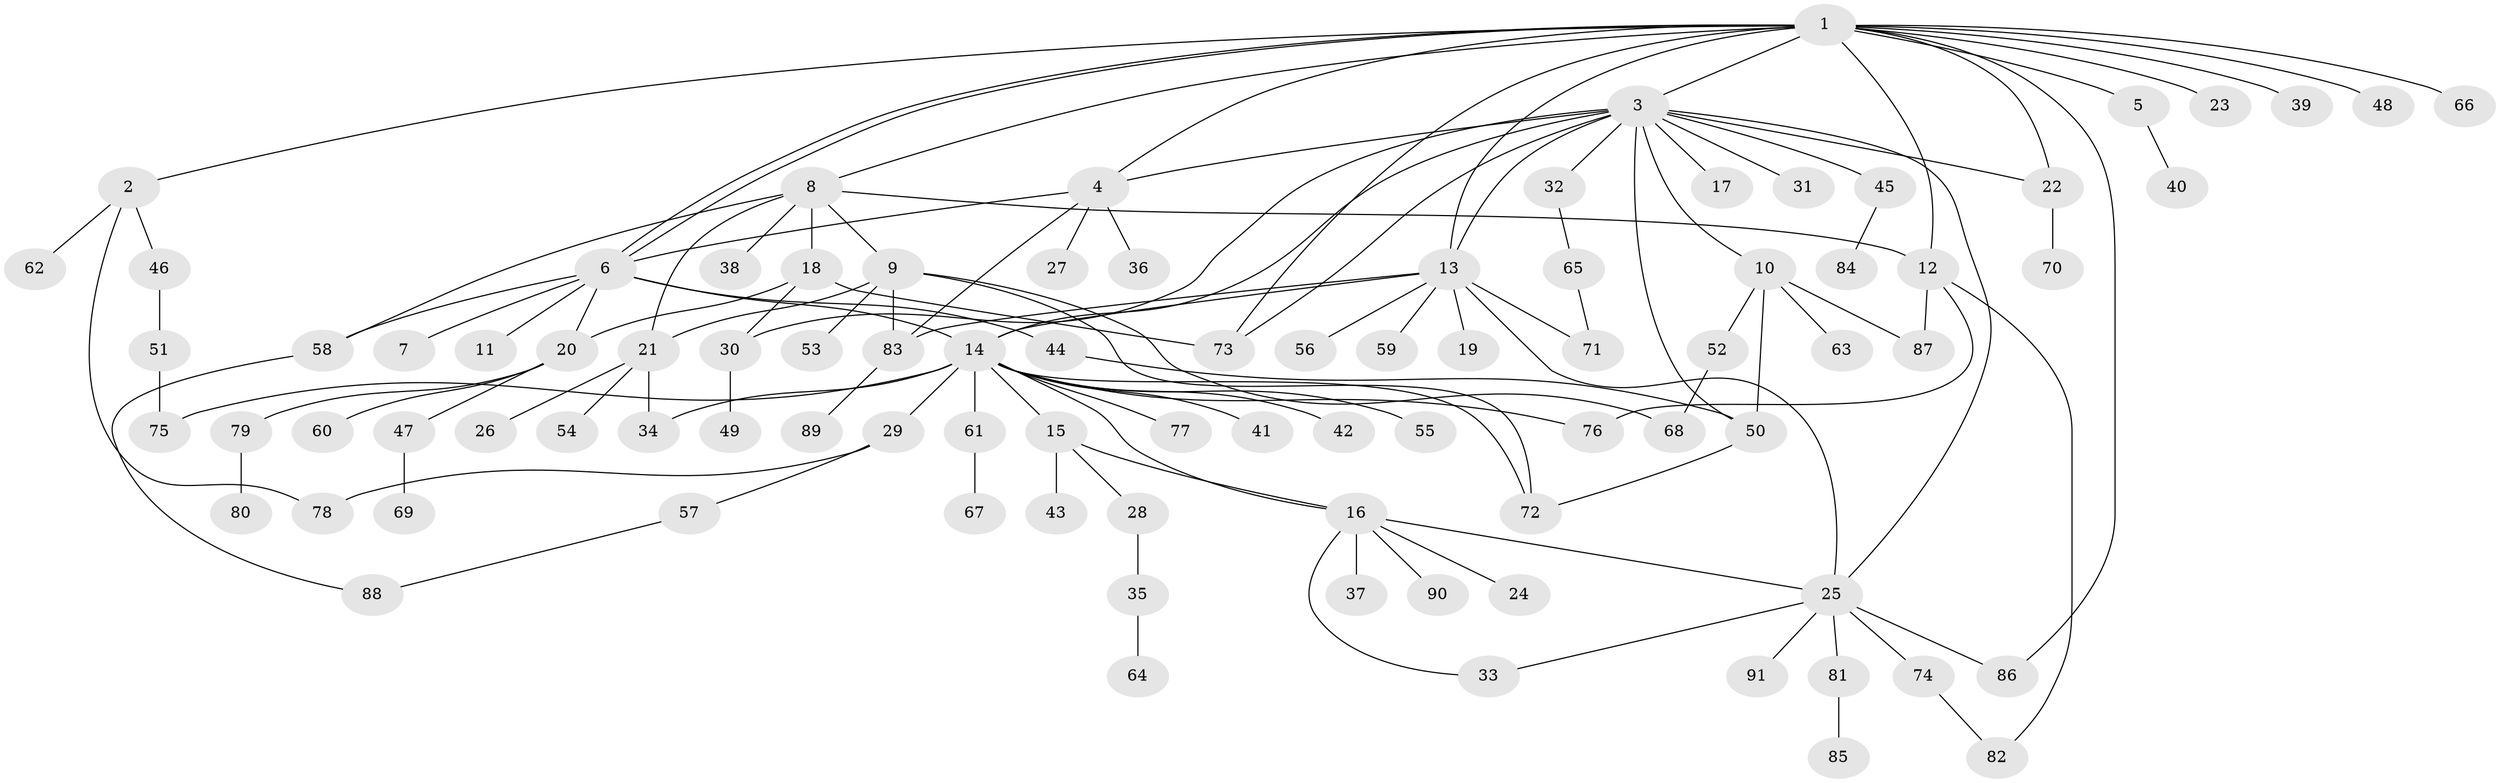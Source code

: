 // Generated by graph-tools (version 1.1) at 2025/49/03/09/25 03:49:54]
// undirected, 91 vertices, 124 edges
graph export_dot {
graph [start="1"]
  node [color=gray90,style=filled];
  1;
  2;
  3;
  4;
  5;
  6;
  7;
  8;
  9;
  10;
  11;
  12;
  13;
  14;
  15;
  16;
  17;
  18;
  19;
  20;
  21;
  22;
  23;
  24;
  25;
  26;
  27;
  28;
  29;
  30;
  31;
  32;
  33;
  34;
  35;
  36;
  37;
  38;
  39;
  40;
  41;
  42;
  43;
  44;
  45;
  46;
  47;
  48;
  49;
  50;
  51;
  52;
  53;
  54;
  55;
  56;
  57;
  58;
  59;
  60;
  61;
  62;
  63;
  64;
  65;
  66;
  67;
  68;
  69;
  70;
  71;
  72;
  73;
  74;
  75;
  76;
  77;
  78;
  79;
  80;
  81;
  82;
  83;
  84;
  85;
  86;
  87;
  88;
  89;
  90;
  91;
  1 -- 2;
  1 -- 3;
  1 -- 4;
  1 -- 5;
  1 -- 6;
  1 -- 6;
  1 -- 8;
  1 -- 12;
  1 -- 13;
  1 -- 22;
  1 -- 23;
  1 -- 39;
  1 -- 48;
  1 -- 66;
  1 -- 73;
  1 -- 86;
  2 -- 46;
  2 -- 62;
  2 -- 78;
  3 -- 4;
  3 -- 10;
  3 -- 13;
  3 -- 14;
  3 -- 17;
  3 -- 22;
  3 -- 25;
  3 -- 30;
  3 -- 31;
  3 -- 32;
  3 -- 45;
  3 -- 50;
  3 -- 73;
  4 -- 6;
  4 -- 27;
  4 -- 36;
  4 -- 83;
  5 -- 40;
  6 -- 7;
  6 -- 11;
  6 -- 14;
  6 -- 20;
  6 -- 44;
  6 -- 58;
  8 -- 9;
  8 -- 12;
  8 -- 18;
  8 -- 21;
  8 -- 38;
  8 -- 58;
  9 -- 21;
  9 -- 53;
  9 -- 68;
  9 -- 72;
  9 -- 83;
  10 -- 50;
  10 -- 52;
  10 -- 63;
  10 -- 87;
  12 -- 76;
  12 -- 82;
  12 -- 87;
  13 -- 14;
  13 -- 19;
  13 -- 25;
  13 -- 56;
  13 -- 59;
  13 -- 71;
  13 -- 83;
  14 -- 15;
  14 -- 16;
  14 -- 29;
  14 -- 34;
  14 -- 41;
  14 -- 42;
  14 -- 55;
  14 -- 61;
  14 -- 72;
  14 -- 75;
  14 -- 76;
  14 -- 77;
  15 -- 16;
  15 -- 28;
  15 -- 43;
  16 -- 24;
  16 -- 25;
  16 -- 33;
  16 -- 37;
  16 -- 90;
  18 -- 20;
  18 -- 30;
  18 -- 73;
  20 -- 47;
  20 -- 60;
  20 -- 79;
  21 -- 26;
  21 -- 34;
  21 -- 54;
  22 -- 70;
  25 -- 33;
  25 -- 74;
  25 -- 81;
  25 -- 86;
  25 -- 91;
  28 -- 35;
  29 -- 57;
  29 -- 78;
  30 -- 49;
  32 -- 65;
  35 -- 64;
  44 -- 50;
  45 -- 84;
  46 -- 51;
  47 -- 69;
  50 -- 72;
  51 -- 75;
  52 -- 68;
  57 -- 88;
  58 -- 88;
  61 -- 67;
  65 -- 71;
  74 -- 82;
  79 -- 80;
  81 -- 85;
  83 -- 89;
}

